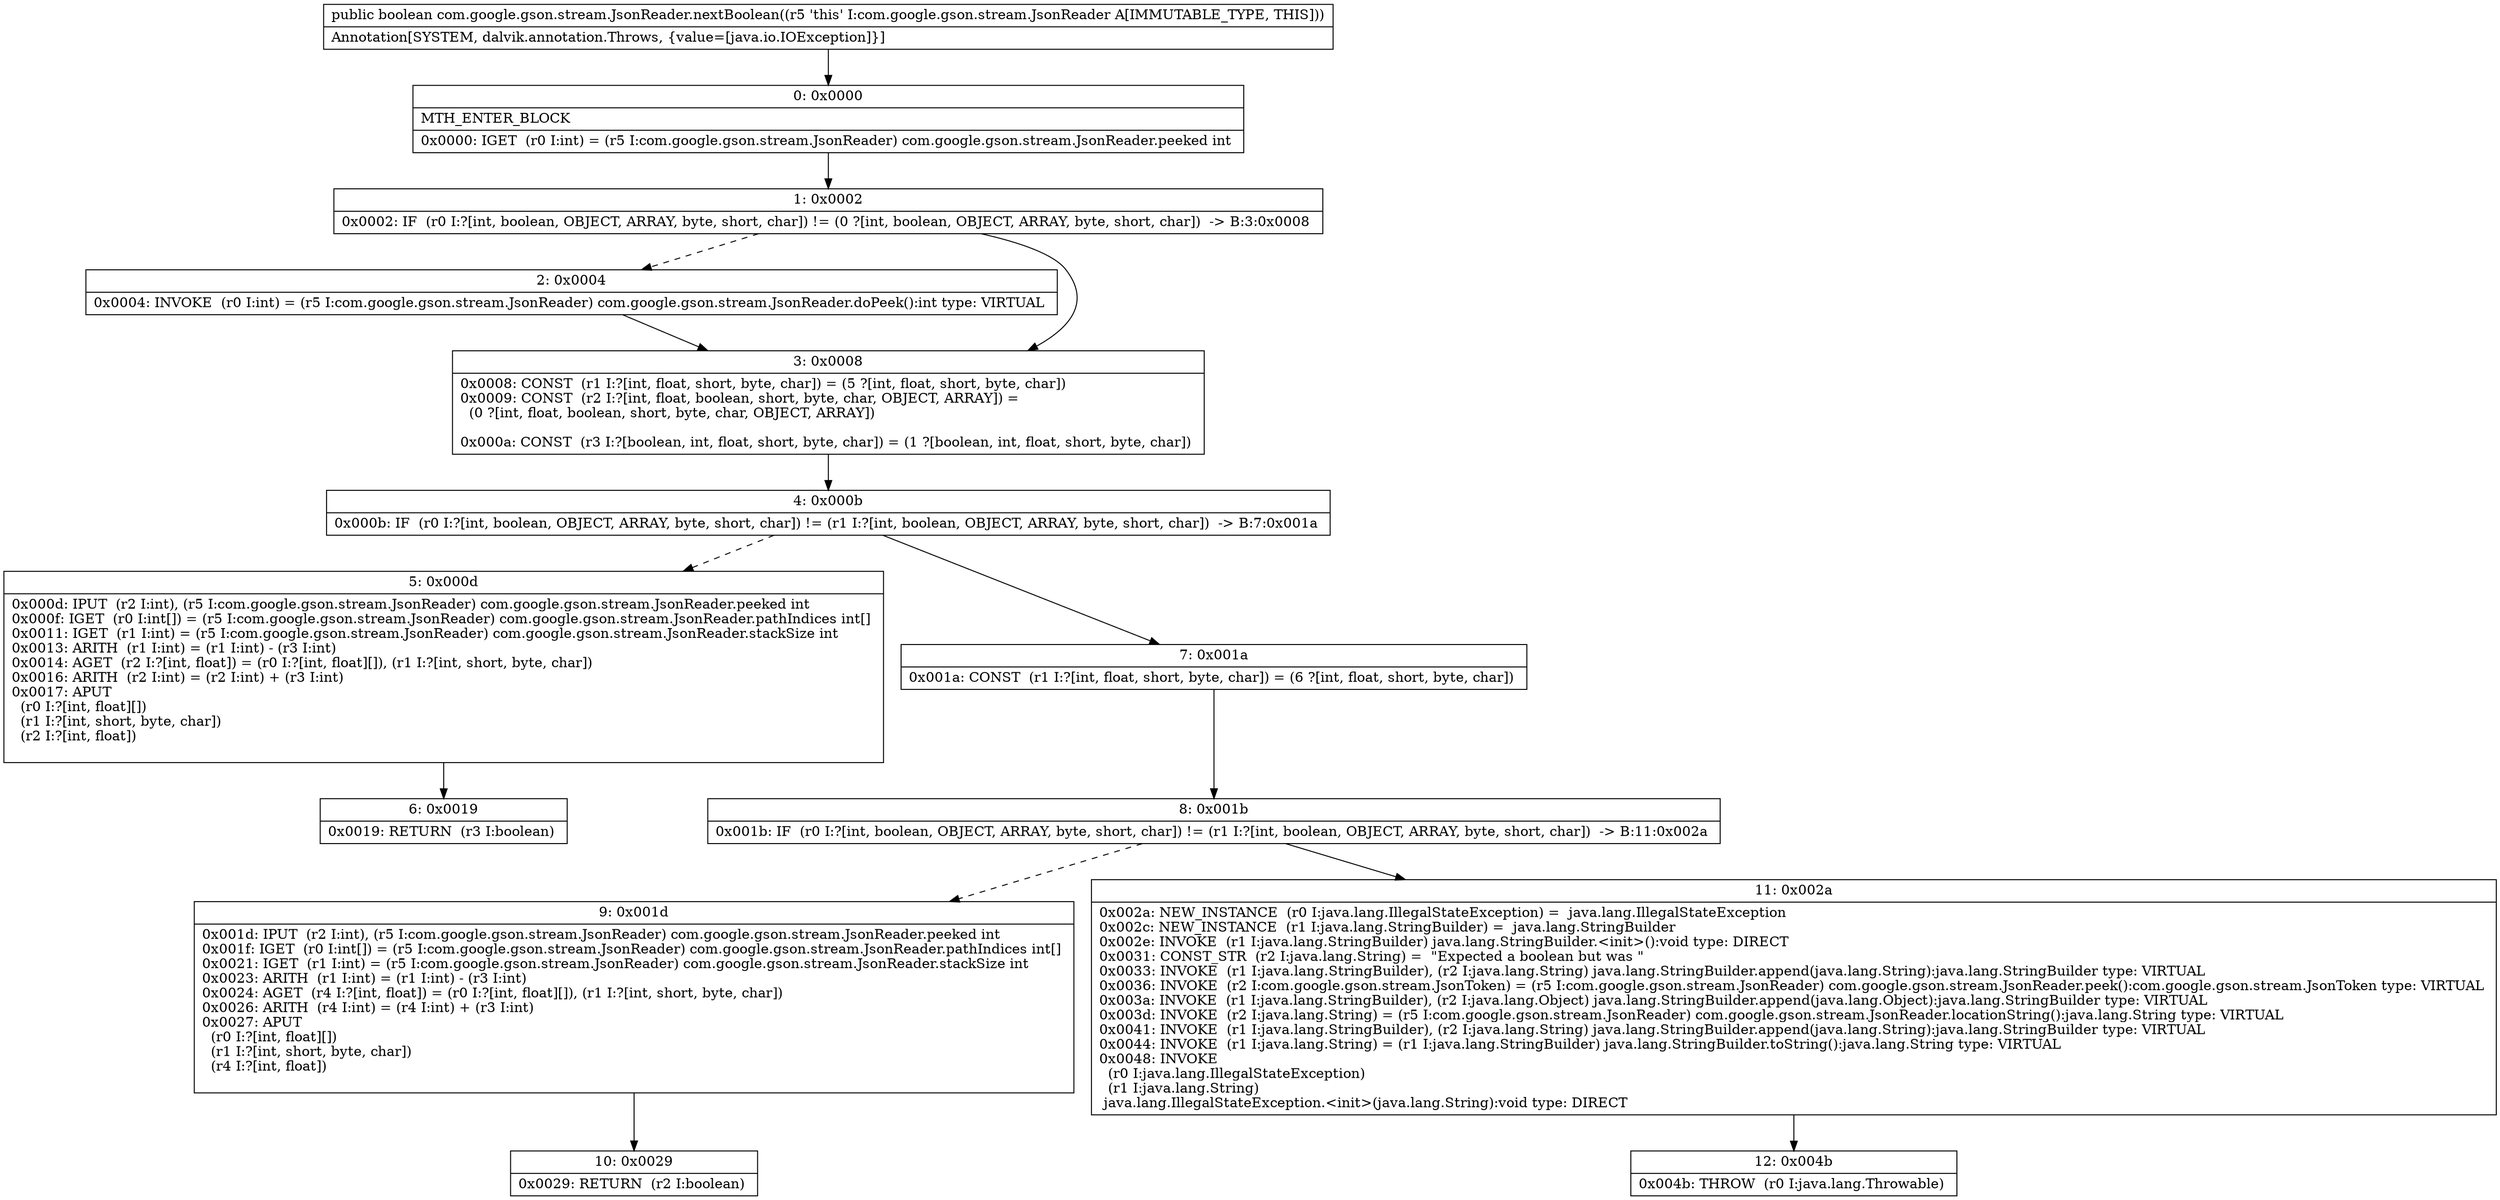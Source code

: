 digraph "CFG forcom.google.gson.stream.JsonReader.nextBoolean()Z" {
Node_0 [shape=record,label="{0\:\ 0x0000|MTH_ENTER_BLOCK\l|0x0000: IGET  (r0 I:int) = (r5 I:com.google.gson.stream.JsonReader) com.google.gson.stream.JsonReader.peeked int \l}"];
Node_1 [shape=record,label="{1\:\ 0x0002|0x0002: IF  (r0 I:?[int, boolean, OBJECT, ARRAY, byte, short, char]) != (0 ?[int, boolean, OBJECT, ARRAY, byte, short, char])  \-\> B:3:0x0008 \l}"];
Node_2 [shape=record,label="{2\:\ 0x0004|0x0004: INVOKE  (r0 I:int) = (r5 I:com.google.gson.stream.JsonReader) com.google.gson.stream.JsonReader.doPeek():int type: VIRTUAL \l}"];
Node_3 [shape=record,label="{3\:\ 0x0008|0x0008: CONST  (r1 I:?[int, float, short, byte, char]) = (5 ?[int, float, short, byte, char]) \l0x0009: CONST  (r2 I:?[int, float, boolean, short, byte, char, OBJECT, ARRAY]) = \l  (0 ?[int, float, boolean, short, byte, char, OBJECT, ARRAY])\l \l0x000a: CONST  (r3 I:?[boolean, int, float, short, byte, char]) = (1 ?[boolean, int, float, short, byte, char]) \l}"];
Node_4 [shape=record,label="{4\:\ 0x000b|0x000b: IF  (r0 I:?[int, boolean, OBJECT, ARRAY, byte, short, char]) != (r1 I:?[int, boolean, OBJECT, ARRAY, byte, short, char])  \-\> B:7:0x001a \l}"];
Node_5 [shape=record,label="{5\:\ 0x000d|0x000d: IPUT  (r2 I:int), (r5 I:com.google.gson.stream.JsonReader) com.google.gson.stream.JsonReader.peeked int \l0x000f: IGET  (r0 I:int[]) = (r5 I:com.google.gson.stream.JsonReader) com.google.gson.stream.JsonReader.pathIndices int[] \l0x0011: IGET  (r1 I:int) = (r5 I:com.google.gson.stream.JsonReader) com.google.gson.stream.JsonReader.stackSize int \l0x0013: ARITH  (r1 I:int) = (r1 I:int) \- (r3 I:int) \l0x0014: AGET  (r2 I:?[int, float]) = (r0 I:?[int, float][]), (r1 I:?[int, short, byte, char]) \l0x0016: ARITH  (r2 I:int) = (r2 I:int) + (r3 I:int) \l0x0017: APUT  \l  (r0 I:?[int, float][])\l  (r1 I:?[int, short, byte, char])\l  (r2 I:?[int, float])\l \l}"];
Node_6 [shape=record,label="{6\:\ 0x0019|0x0019: RETURN  (r3 I:boolean) \l}"];
Node_7 [shape=record,label="{7\:\ 0x001a|0x001a: CONST  (r1 I:?[int, float, short, byte, char]) = (6 ?[int, float, short, byte, char]) \l}"];
Node_8 [shape=record,label="{8\:\ 0x001b|0x001b: IF  (r0 I:?[int, boolean, OBJECT, ARRAY, byte, short, char]) != (r1 I:?[int, boolean, OBJECT, ARRAY, byte, short, char])  \-\> B:11:0x002a \l}"];
Node_9 [shape=record,label="{9\:\ 0x001d|0x001d: IPUT  (r2 I:int), (r5 I:com.google.gson.stream.JsonReader) com.google.gson.stream.JsonReader.peeked int \l0x001f: IGET  (r0 I:int[]) = (r5 I:com.google.gson.stream.JsonReader) com.google.gson.stream.JsonReader.pathIndices int[] \l0x0021: IGET  (r1 I:int) = (r5 I:com.google.gson.stream.JsonReader) com.google.gson.stream.JsonReader.stackSize int \l0x0023: ARITH  (r1 I:int) = (r1 I:int) \- (r3 I:int) \l0x0024: AGET  (r4 I:?[int, float]) = (r0 I:?[int, float][]), (r1 I:?[int, short, byte, char]) \l0x0026: ARITH  (r4 I:int) = (r4 I:int) + (r3 I:int) \l0x0027: APUT  \l  (r0 I:?[int, float][])\l  (r1 I:?[int, short, byte, char])\l  (r4 I:?[int, float])\l \l}"];
Node_10 [shape=record,label="{10\:\ 0x0029|0x0029: RETURN  (r2 I:boolean) \l}"];
Node_11 [shape=record,label="{11\:\ 0x002a|0x002a: NEW_INSTANCE  (r0 I:java.lang.IllegalStateException) =  java.lang.IllegalStateException \l0x002c: NEW_INSTANCE  (r1 I:java.lang.StringBuilder) =  java.lang.StringBuilder \l0x002e: INVOKE  (r1 I:java.lang.StringBuilder) java.lang.StringBuilder.\<init\>():void type: DIRECT \l0x0031: CONST_STR  (r2 I:java.lang.String) =  \"Expected a boolean but was \" \l0x0033: INVOKE  (r1 I:java.lang.StringBuilder), (r2 I:java.lang.String) java.lang.StringBuilder.append(java.lang.String):java.lang.StringBuilder type: VIRTUAL \l0x0036: INVOKE  (r2 I:com.google.gson.stream.JsonToken) = (r5 I:com.google.gson.stream.JsonReader) com.google.gson.stream.JsonReader.peek():com.google.gson.stream.JsonToken type: VIRTUAL \l0x003a: INVOKE  (r1 I:java.lang.StringBuilder), (r2 I:java.lang.Object) java.lang.StringBuilder.append(java.lang.Object):java.lang.StringBuilder type: VIRTUAL \l0x003d: INVOKE  (r2 I:java.lang.String) = (r5 I:com.google.gson.stream.JsonReader) com.google.gson.stream.JsonReader.locationString():java.lang.String type: VIRTUAL \l0x0041: INVOKE  (r1 I:java.lang.StringBuilder), (r2 I:java.lang.String) java.lang.StringBuilder.append(java.lang.String):java.lang.StringBuilder type: VIRTUAL \l0x0044: INVOKE  (r1 I:java.lang.String) = (r1 I:java.lang.StringBuilder) java.lang.StringBuilder.toString():java.lang.String type: VIRTUAL \l0x0048: INVOKE  \l  (r0 I:java.lang.IllegalStateException)\l  (r1 I:java.lang.String)\l java.lang.IllegalStateException.\<init\>(java.lang.String):void type: DIRECT \l}"];
Node_12 [shape=record,label="{12\:\ 0x004b|0x004b: THROW  (r0 I:java.lang.Throwable) \l}"];
MethodNode[shape=record,label="{public boolean com.google.gson.stream.JsonReader.nextBoolean((r5 'this' I:com.google.gson.stream.JsonReader A[IMMUTABLE_TYPE, THIS]))  | Annotation[SYSTEM, dalvik.annotation.Throws, \{value=[java.io.IOException]\}]\l}"];
MethodNode -> Node_0;
Node_0 -> Node_1;
Node_1 -> Node_2[style=dashed];
Node_1 -> Node_3;
Node_2 -> Node_3;
Node_3 -> Node_4;
Node_4 -> Node_5[style=dashed];
Node_4 -> Node_7;
Node_5 -> Node_6;
Node_7 -> Node_8;
Node_8 -> Node_9[style=dashed];
Node_8 -> Node_11;
Node_9 -> Node_10;
Node_11 -> Node_12;
}

